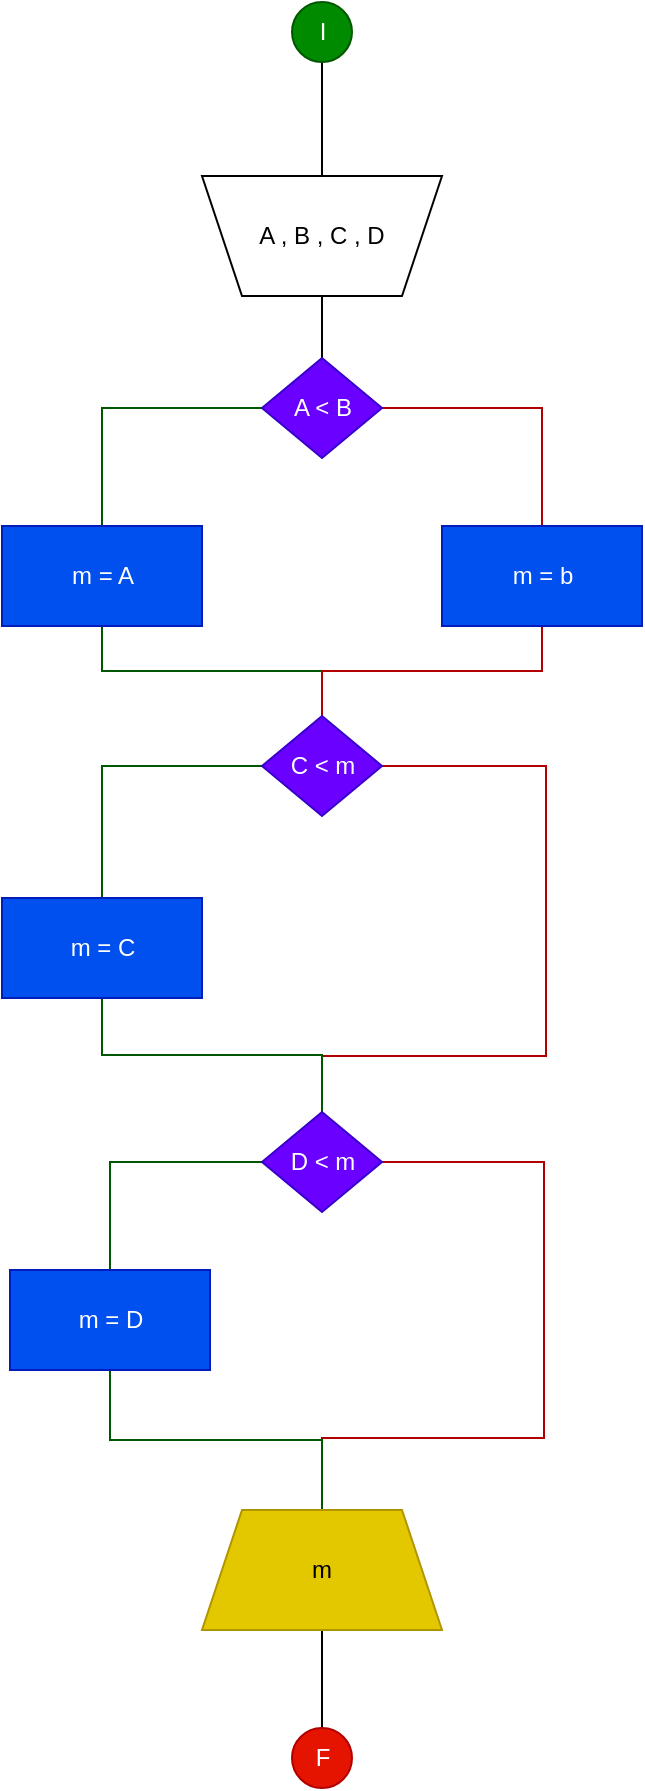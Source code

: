 <mxfile>
    <diagram id="kEc92wzohXMHYZWFhEXR" name="Page-1">
        <mxGraphModel dx="1120" dy="760" grid="0" gridSize="10" guides="1" tooltips="1" connect="1" arrows="1" fold="1" page="1" pageScale="1" pageWidth="1200" pageHeight="1600" math="0" shadow="0">
            <root>
                <mxCell id="0"/>
                <mxCell id="1" parent="0"/>
                <mxCell id="4" style="edgeStyle=orthogonalEdgeStyle;html=1;exitX=0.5;exitY=1;exitDx=0;exitDy=0;entryX=0.5;entryY=1;entryDx=0;entryDy=0;rounded=0;endArrow=none;endFill=0;" edge="1" parent="1" source="2" target="3">
                    <mxGeometry relative="1" as="geometry"/>
                </mxCell>
                <mxCell id="2" value="I" style="shape=ellipse;html=1;dashed=0;whitespace=wrap;aspect=fixed;perimeter=ellipsePerimeter;fillColor=#008a00;fontColor=#ffffff;strokeColor=#005700;" vertex="1" parent="1">
                    <mxGeometry x="585" y="107" width="30" height="30" as="geometry"/>
                </mxCell>
                <mxCell id="3" value="A , B , C , D" style="shape=trapezoid;perimeter=trapezoidPerimeter;whiteSpace=wrap;html=1;fixedSize=1;direction=west;" vertex="1" parent="1">
                    <mxGeometry x="540" y="194" width="120" height="60" as="geometry"/>
                </mxCell>
                <mxCell id="10" style="edgeStyle=orthogonalEdgeStyle;rounded=0;html=1;exitX=1;exitY=0.5;exitDx=0;exitDy=0;entryX=0.5;entryY=0;entryDx=0;entryDy=0;endArrow=none;endFill=0;fillColor=#e51400;strokeColor=#B20000;" edge="1" parent="1" source="5" target="9">
                    <mxGeometry relative="1" as="geometry"/>
                </mxCell>
                <mxCell id="11" style="edgeStyle=orthogonalEdgeStyle;rounded=0;html=1;exitX=0;exitY=0.5;exitDx=0;exitDy=0;entryX=0.5;entryY=0;entryDx=0;entryDy=0;endArrow=none;endFill=0;fillColor=#008a00;strokeColor=#005700;" edge="1" parent="1" source="5" target="8">
                    <mxGeometry relative="1" as="geometry"/>
                </mxCell>
                <mxCell id="27" style="edgeStyle=orthogonalEdgeStyle;rounded=0;html=1;exitX=0.5;exitY=0;exitDx=0;exitDy=0;entryX=0.5;entryY=0;entryDx=0;entryDy=0;endArrow=none;endFill=0;" edge="1" parent="1" source="5" target="3">
                    <mxGeometry relative="1" as="geometry"/>
                </mxCell>
                <mxCell id="5" value="A &amp;lt; B" style="shape=rhombus;html=1;dashed=0;whitespace=wrap;perimeter=rhombusPerimeter;fillColor=#6a00ff;fontColor=#ffffff;strokeColor=#3700CC;" vertex="1" parent="1">
                    <mxGeometry x="570" y="285" width="60" height="50" as="geometry"/>
                </mxCell>
                <mxCell id="32" style="edgeStyle=orthogonalEdgeStyle;rounded=0;html=1;exitX=0.5;exitY=1;exitDx=0;exitDy=0;entryX=0.5;entryY=0;entryDx=0;entryDy=0;endArrow=none;endFill=0;fillColor=#008a00;strokeColor=#005700;" edge="1" parent="1" source="8" target="13">
                    <mxGeometry relative="1" as="geometry"/>
                </mxCell>
                <mxCell id="8" value="m = A" style="html=1;dashed=0;whitespace=wrap;fillColor=#0050ef;fontColor=#ffffff;strokeColor=#001DBC;" vertex="1" parent="1">
                    <mxGeometry x="440" y="369" width="100" height="50" as="geometry"/>
                </mxCell>
                <mxCell id="33" style="edgeStyle=orthogonalEdgeStyle;rounded=0;html=1;exitX=0.5;exitY=1;exitDx=0;exitDy=0;entryX=0.5;entryY=0;entryDx=0;entryDy=0;endArrow=none;endFill=0;fillColor=#e51400;strokeColor=#B20000;" edge="1" parent="1" source="9" target="13">
                    <mxGeometry relative="1" as="geometry"/>
                </mxCell>
                <mxCell id="9" value="m = b" style="html=1;dashed=0;whitespace=wrap;fillColor=#0050ef;fontColor=#ffffff;strokeColor=#001DBC;" vertex="1" parent="1">
                    <mxGeometry x="660" y="369" width="100" height="50" as="geometry"/>
                </mxCell>
                <mxCell id="16" style="edgeStyle=orthogonalEdgeStyle;rounded=0;html=1;exitX=0;exitY=0.5;exitDx=0;exitDy=0;entryX=0.5;entryY=0;entryDx=0;entryDy=0;endArrow=none;endFill=0;fillColor=#008a00;strokeColor=#005700;" edge="1" parent="1" source="13" target="15">
                    <mxGeometry relative="1" as="geometry"/>
                </mxCell>
                <mxCell id="34" style="edgeStyle=orthogonalEdgeStyle;rounded=0;html=1;exitX=1;exitY=0.5;exitDx=0;exitDy=0;entryX=0.5;entryY=0;entryDx=0;entryDy=0;endArrow=none;endFill=0;fillColor=#e51400;strokeColor=#B20000;" edge="1" parent="1" source="13" target="22">
                    <mxGeometry relative="1" as="geometry">
                        <Array as="points">
                            <mxPoint x="712" y="489"/>
                            <mxPoint x="712" y="634"/>
                            <mxPoint x="600" y="634"/>
                        </Array>
                    </mxGeometry>
                </mxCell>
                <mxCell id="13" value="C &amp;lt; m" style="shape=rhombus;html=1;dashed=0;whitespace=wrap;perimeter=rhombusPerimeter;fillColor=#6a00ff;fontColor=#ffffff;strokeColor=#3700CC;" vertex="1" parent="1">
                    <mxGeometry x="570" y="464" width="60" height="50" as="geometry"/>
                </mxCell>
                <mxCell id="35" style="edgeStyle=orthogonalEdgeStyle;rounded=0;html=1;exitX=0.5;exitY=1;exitDx=0;exitDy=0;entryX=0.5;entryY=0;entryDx=0;entryDy=0;endArrow=none;endFill=0;fillColor=#008a00;strokeColor=#005700;" edge="1" parent="1" source="15" target="22">
                    <mxGeometry relative="1" as="geometry"/>
                </mxCell>
                <mxCell id="15" value="m = C" style="html=1;dashed=0;whitespace=wrap;fillColor=#0050ef;fontColor=#ffffff;strokeColor=#001DBC;" vertex="1" parent="1">
                    <mxGeometry x="440" y="555" width="100" height="50" as="geometry"/>
                </mxCell>
                <mxCell id="25" style="edgeStyle=orthogonalEdgeStyle;rounded=0;html=1;exitX=0;exitY=0.5;exitDx=0;exitDy=0;entryX=0.5;entryY=0;entryDx=0;entryDy=0;endArrow=none;endFill=0;fillColor=#008a00;strokeColor=#005700;" edge="1" parent="1" source="22" target="24">
                    <mxGeometry relative="1" as="geometry"/>
                </mxCell>
                <mxCell id="36" style="edgeStyle=orthogonalEdgeStyle;rounded=0;html=1;exitX=1;exitY=0.5;exitDx=0;exitDy=0;entryX=0.5;entryY=0;entryDx=0;entryDy=0;endArrow=none;endFill=0;fillColor=#e51400;strokeColor=#B20000;" edge="1" parent="1" source="22" target="28">
                    <mxGeometry relative="1" as="geometry">
                        <Array as="points">
                            <mxPoint x="711" y="687"/>
                            <mxPoint x="711" y="825"/>
                            <mxPoint x="600" y="825"/>
                        </Array>
                    </mxGeometry>
                </mxCell>
                <mxCell id="22" value="D &amp;lt; m" style="shape=rhombus;html=1;dashed=0;whitespace=wrap;perimeter=rhombusPerimeter;fillColor=#6a00ff;fontColor=#ffffff;strokeColor=#3700CC;" vertex="1" parent="1">
                    <mxGeometry x="570" y="662" width="60" height="50" as="geometry"/>
                </mxCell>
                <mxCell id="38" style="edgeStyle=orthogonalEdgeStyle;rounded=0;html=1;exitX=0.5;exitY=1;exitDx=0;exitDy=0;entryX=0.5;entryY=0;entryDx=0;entryDy=0;endArrow=none;endFill=0;fillColor=#008a00;strokeColor=#005700;" edge="1" parent="1" source="24" target="28">
                    <mxGeometry relative="1" as="geometry"/>
                </mxCell>
                <mxCell id="24" value="m = D" style="html=1;dashed=0;whitespace=wrap;fillColor=#0050ef;fontColor=#ffffff;strokeColor=#001DBC;" vertex="1" parent="1">
                    <mxGeometry x="444" y="741" width="100" height="50" as="geometry"/>
                </mxCell>
                <mxCell id="31" style="edgeStyle=orthogonalEdgeStyle;rounded=0;html=1;exitX=0.5;exitY=1;exitDx=0;exitDy=0;entryX=0.5;entryY=0;entryDx=0;entryDy=0;endArrow=none;endFill=0;" edge="1" parent="1" source="28" target="30">
                    <mxGeometry relative="1" as="geometry"/>
                </mxCell>
                <mxCell id="28" value="m" style="shape=trapezoid;perimeter=trapezoidPerimeter;whiteSpace=wrap;html=1;fixedSize=1;fillColor=#e3c800;fontColor=#000000;strokeColor=#B09500;" vertex="1" parent="1">
                    <mxGeometry x="540" y="861" width="120" height="60" as="geometry"/>
                </mxCell>
                <mxCell id="30" value="F" style="shape=ellipse;html=1;dashed=0;whitespace=wrap;aspect=fixed;perimeter=ellipsePerimeter;fillColor=#e51400;fontColor=#ffffff;strokeColor=#B20000;" vertex="1" parent="1">
                    <mxGeometry x="585" y="970" width="30" height="30" as="geometry"/>
                </mxCell>
            </root>
        </mxGraphModel>
    </diagram>
</mxfile>